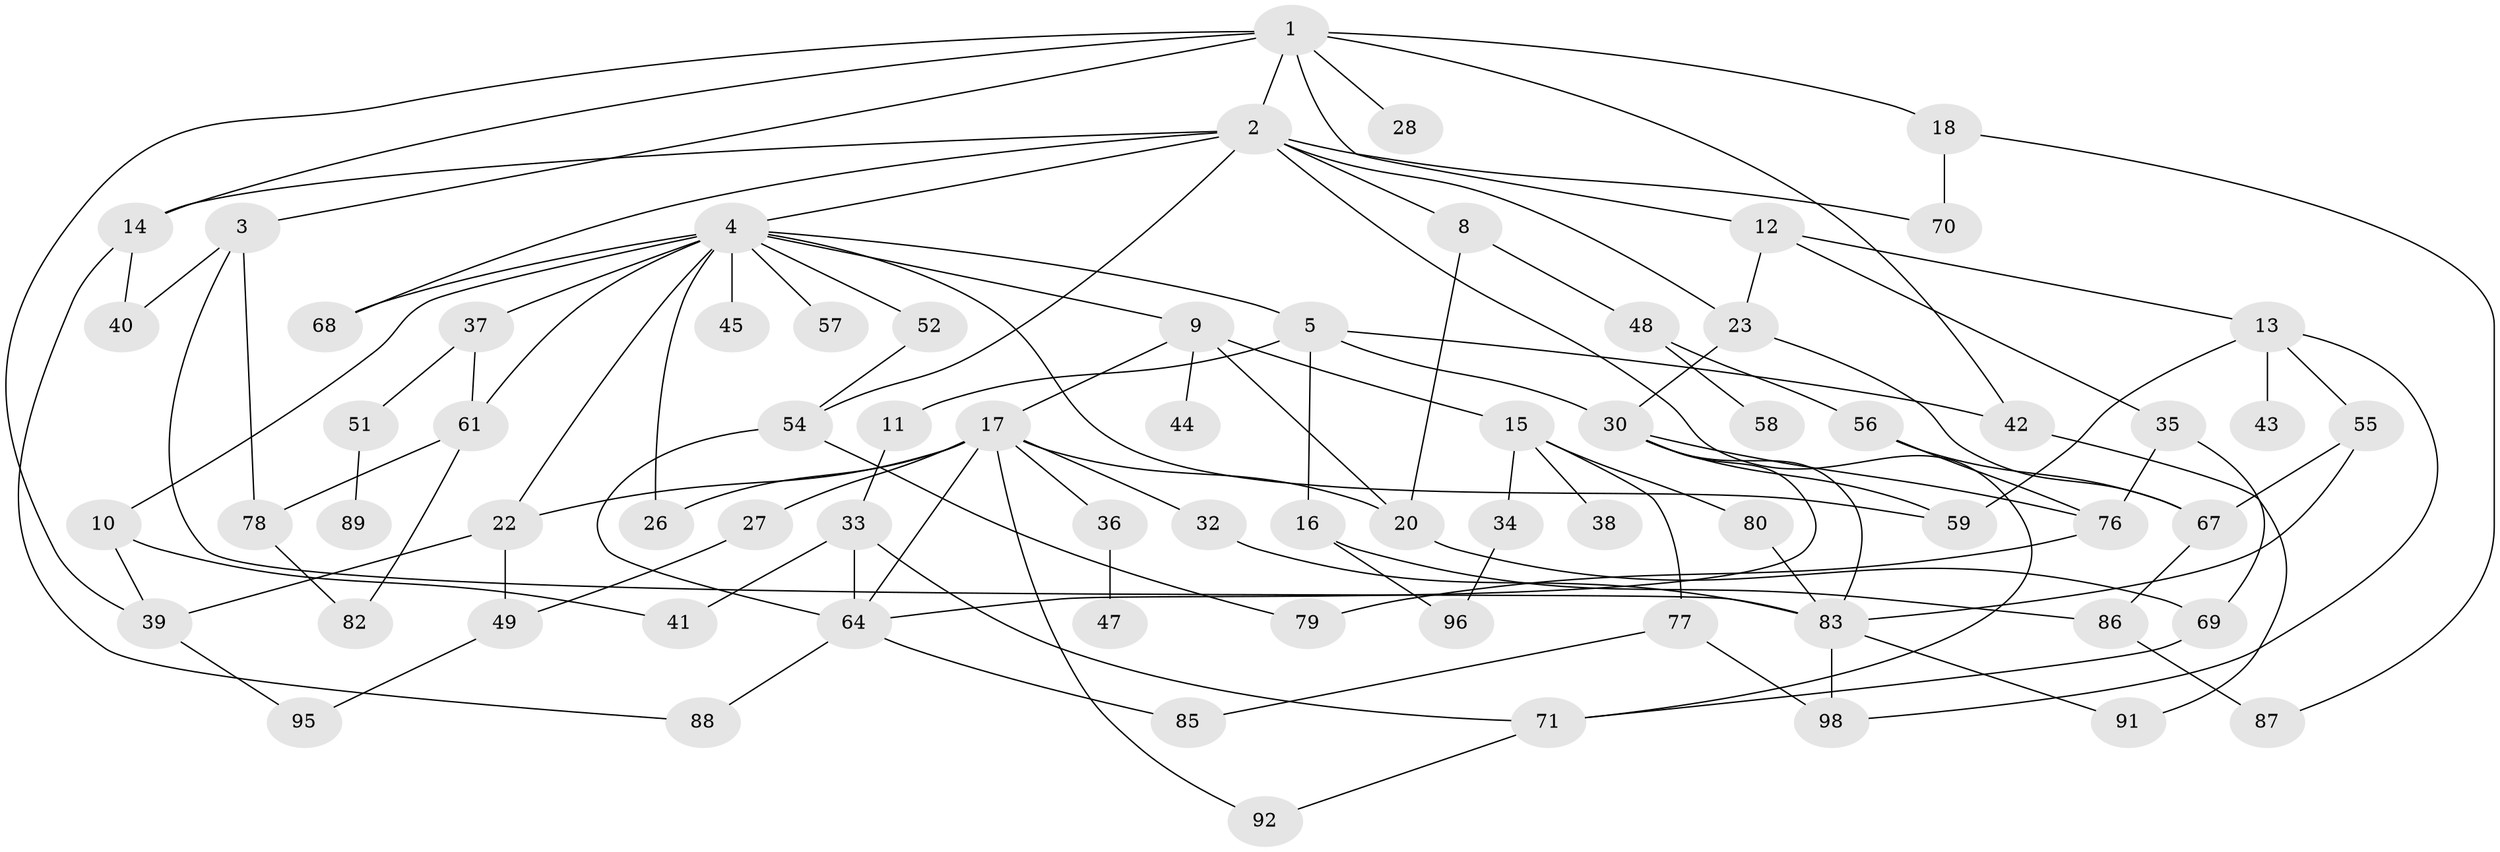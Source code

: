 // original degree distribution, {5: 0.057692307692307696, 7: 0.009615384615384616, 2: 0.34615384615384615, 13: 0.009615384615384616, 4: 0.18269230769230768, 3: 0.25, 8: 0.009615384615384616, 1: 0.1346153846153846}
// Generated by graph-tools (version 1.1) at 2025/16/03/04/25 18:16:55]
// undirected, 72 vertices, 117 edges
graph export_dot {
graph [start="1"]
  node [color=gray90,style=filled];
  1 [super="+7+46"];
  2 [super="+25"];
  3 [super="+63"];
  4;
  5 [super="+6"];
  8 [super="+62"];
  9;
  10;
  11;
  12;
  13;
  14;
  15 [super="+19"];
  16 [super="+81+60+21"];
  17 [super="+24"];
  18 [super="+104"];
  20 [super="+50+29"];
  22 [super="+65"];
  23;
  26;
  27;
  28;
  30 [super="+31"];
  32;
  33;
  34 [super="+72"];
  35 [super="+103"];
  36;
  37;
  38;
  39 [super="+84"];
  40;
  41;
  42 [super="+53"];
  43;
  44;
  45;
  47;
  48;
  49;
  51;
  52;
  54 [super="+66"];
  55;
  56;
  57 [super="+97"];
  58;
  59;
  61 [super="+100"];
  64 [super="+73"];
  67 [super="+74"];
  68 [super="+90"];
  69;
  70;
  71 [super="+93"];
  76;
  77;
  78;
  79;
  80;
  82;
  83 [super="+99+101"];
  85;
  86;
  87;
  88;
  89;
  91;
  92;
  95;
  96;
  98 [super="+102"];
  1 -- 2;
  1 -- 3;
  1 -- 12;
  1 -- 18;
  1 -- 28;
  1 -- 14;
  1 -- 42;
  1 -- 39;
  2 -- 4;
  2 -- 8;
  2 -- 68;
  2 -- 14;
  2 -- 71;
  2 -- 70;
  2 -- 54;
  2 -- 23;
  3 -- 40;
  3 -- 83;
  3 -- 78;
  4 -- 5;
  4 -- 9;
  4 -- 10;
  4 -- 22;
  4 -- 26;
  4 -- 37;
  4 -- 45;
  4 -- 52;
  4 -- 57;
  4 -- 59;
  4 -- 68;
  4 -- 61;
  5 -- 16;
  5 -- 30;
  5 -- 42;
  5 -- 11;
  8 -- 20;
  8 -- 48;
  9 -- 15;
  9 -- 17;
  9 -- 44;
  9 -- 20;
  10 -- 39;
  10 -- 41;
  11 -- 33;
  12 -- 13;
  12 -- 23;
  12 -- 35;
  13 -- 43;
  13 -- 55;
  13 -- 98;
  13 -- 59;
  14 -- 40;
  14 -- 88;
  15 -- 77;
  15 -- 80;
  15 -- 34;
  15 -- 38;
  16 -- 86;
  16 -- 96;
  17 -- 32;
  17 -- 64;
  17 -- 36;
  17 -- 22;
  17 -- 26;
  17 -- 27;
  17 -- 92;
  17 -- 20;
  18 -- 70;
  18 -- 87;
  20 -- 69;
  22 -- 49;
  22 -- 39;
  23 -- 30;
  23 -- 67;
  27 -- 49;
  30 -- 59;
  30 -- 64;
  30 -- 83;
  30 -- 76;
  32 -- 83;
  33 -- 71;
  33 -- 41;
  33 -- 64;
  34 -- 96;
  35 -- 69;
  35 -- 76;
  36 -- 47;
  37 -- 51;
  37 -- 61;
  39 -- 95;
  42 -- 91;
  48 -- 56;
  48 -- 58;
  49 -- 95;
  51 -- 89;
  52 -- 54;
  54 -- 79;
  54 -- 64;
  55 -- 83;
  55 -- 67;
  56 -- 67;
  56 -- 76;
  61 -- 82;
  61 -- 78;
  64 -- 88;
  64 -- 85;
  67 -- 86;
  69 -- 71;
  71 -- 92;
  76 -- 79;
  77 -- 85;
  77 -- 98;
  78 -- 82;
  80 -- 83;
  83 -- 91;
  83 -- 98;
  86 -- 87;
}
